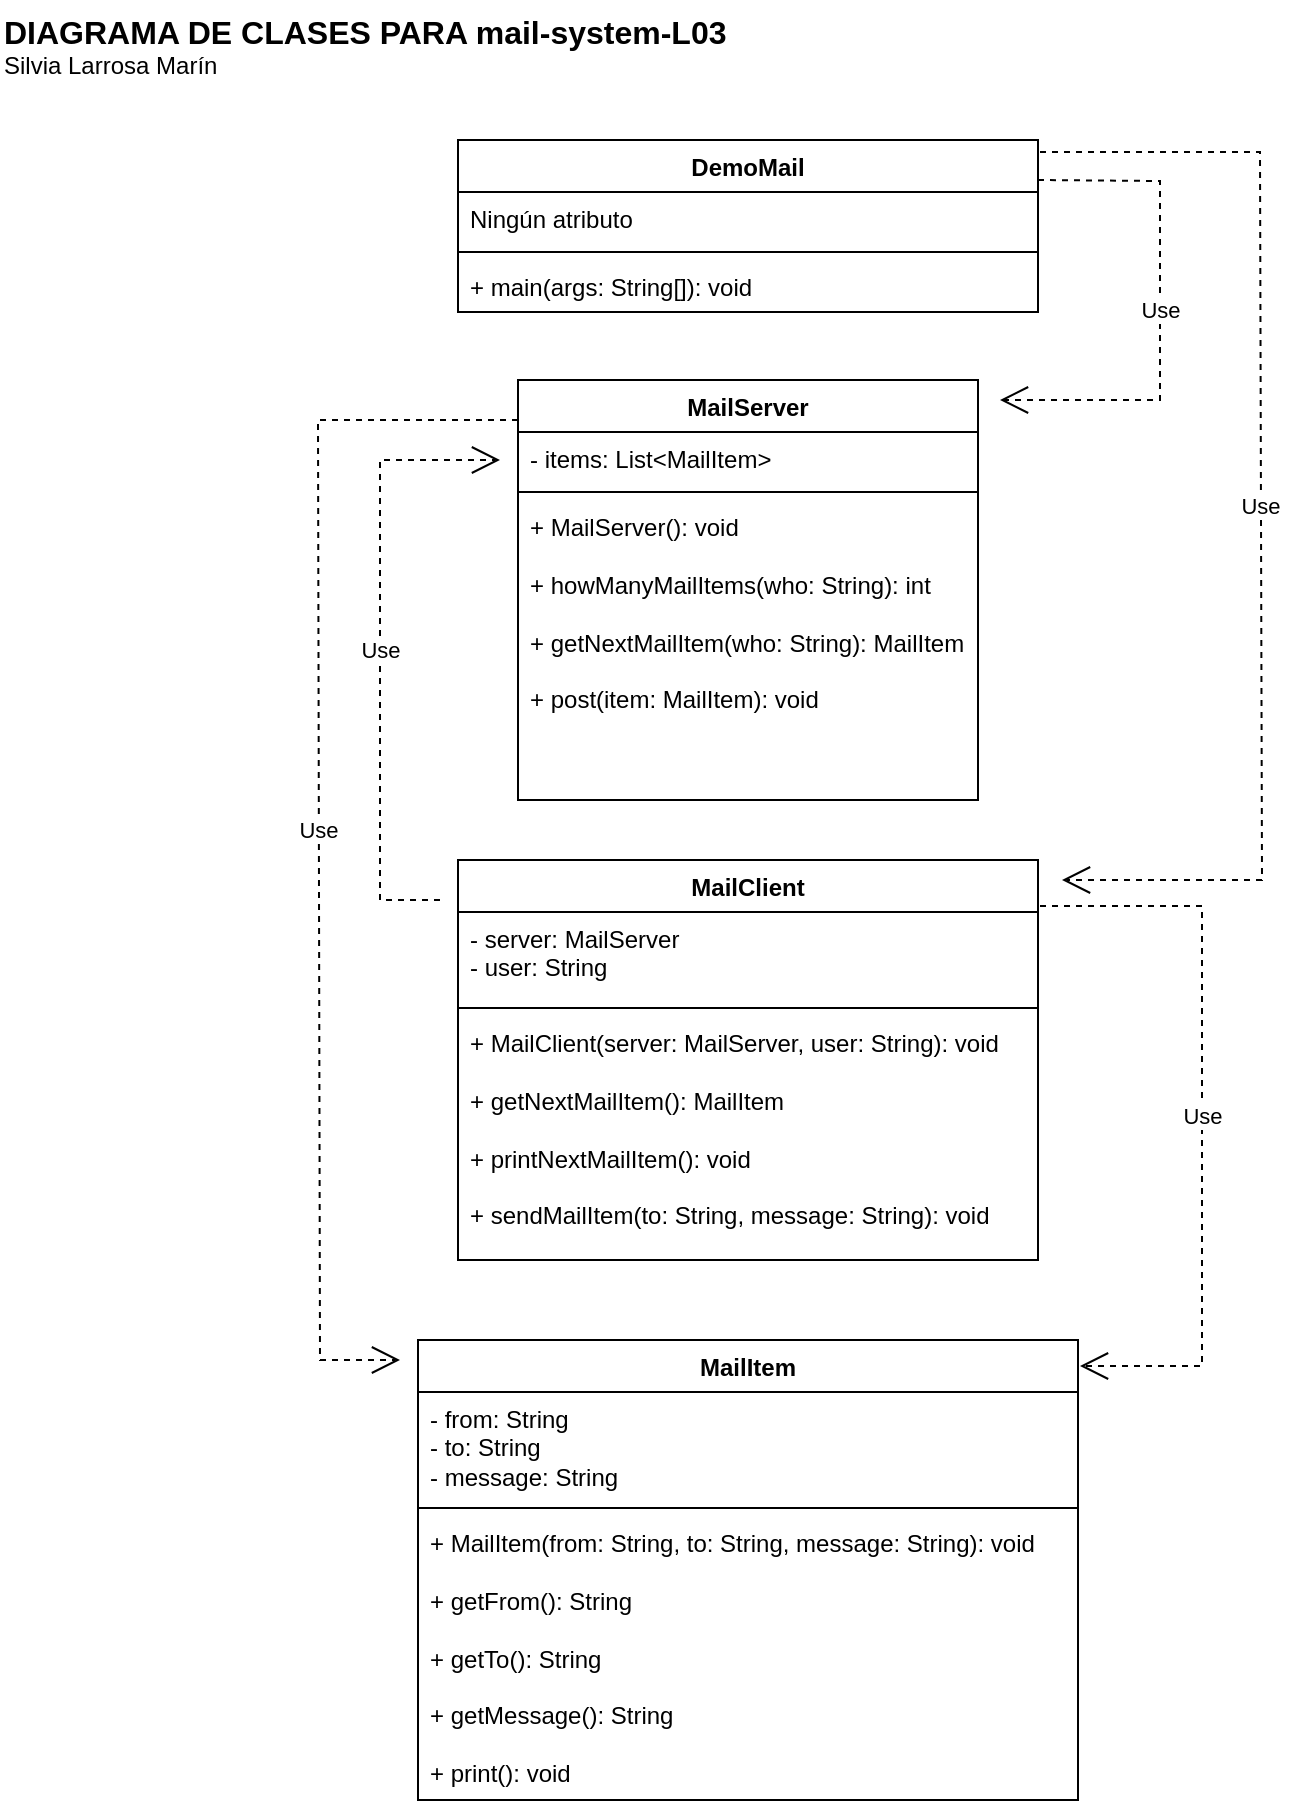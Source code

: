 <mxfile version="28.2.5">
  <diagram name="Página-1" id="_3EJOuvvE9AB9RkRJ3JH">
    <mxGraphModel dx="781" dy="924" grid="1" gridSize="10" guides="1" tooltips="1" connect="1" arrows="1" fold="1" page="1" pageScale="1" pageWidth="827" pageHeight="1169" math="0" shadow="0">
      <root>
        <mxCell id="0" />
        <mxCell id="1" parent="0" />
        <mxCell id="AZsvgs5xjg80XdxrCAib-1" value="DemoMail" style="swimlane;fontStyle=1;align=center;verticalAlign=top;childLayout=stackLayout;horizontal=1;startSize=26;horizontalStack=0;resizeParent=1;resizeParentMax=0;resizeLast=0;collapsible=1;marginBottom=0;whiteSpace=wrap;html=1;" vertex="1" parent="1">
          <mxGeometry x="269" y="80" width="290" height="86" as="geometry" />
        </mxCell>
        <mxCell id="AZsvgs5xjg80XdxrCAib-2" value="Ningún atributo" style="text;strokeColor=none;fillColor=none;align=left;verticalAlign=top;spacingLeft=4;spacingRight=4;overflow=hidden;rotatable=0;points=[[0,0.5],[1,0.5]];portConstraint=eastwest;whiteSpace=wrap;html=1;" vertex="1" parent="AZsvgs5xjg80XdxrCAib-1">
          <mxGeometry y="26" width="290" height="26" as="geometry" />
        </mxCell>
        <mxCell id="AZsvgs5xjg80XdxrCAib-3" value="" style="line;strokeWidth=1;fillColor=none;align=left;verticalAlign=middle;spacingTop=-1;spacingLeft=3;spacingRight=3;rotatable=0;labelPosition=right;points=[];portConstraint=eastwest;strokeColor=inherit;" vertex="1" parent="AZsvgs5xjg80XdxrCAib-1">
          <mxGeometry y="52" width="290" height="8" as="geometry" />
        </mxCell>
        <mxCell id="AZsvgs5xjg80XdxrCAib-4" value="+ main(args: String[]): void" style="text;strokeColor=none;fillColor=none;align=left;verticalAlign=top;spacingLeft=4;spacingRight=4;overflow=hidden;rotatable=0;points=[[0,0.5],[1,0.5]];portConstraint=eastwest;whiteSpace=wrap;html=1;" vertex="1" parent="AZsvgs5xjg80XdxrCAib-1">
          <mxGeometry y="60" width="290" height="26" as="geometry" />
        </mxCell>
        <mxCell id="AZsvgs5xjg80XdxrCAib-5" value="MailServer" style="swimlane;fontStyle=1;align=center;verticalAlign=top;childLayout=stackLayout;horizontal=1;startSize=26;horizontalStack=0;resizeParent=1;resizeParentMax=0;resizeLast=0;collapsible=1;marginBottom=0;whiteSpace=wrap;html=1;" vertex="1" parent="1">
          <mxGeometry x="299" y="200" width="230" height="210" as="geometry" />
        </mxCell>
        <mxCell id="AZsvgs5xjg80XdxrCAib-6" value="- items: List&amp;lt;MailItem&amp;gt;" style="text;strokeColor=none;fillColor=none;align=left;verticalAlign=top;spacingLeft=4;spacingRight=4;overflow=hidden;rotatable=0;points=[[0,0.5],[1,0.5]];portConstraint=eastwest;whiteSpace=wrap;html=1;" vertex="1" parent="AZsvgs5xjg80XdxrCAib-5">
          <mxGeometry y="26" width="230" height="26" as="geometry" />
        </mxCell>
        <mxCell id="AZsvgs5xjg80XdxrCAib-7" value="" style="line;strokeWidth=1;fillColor=none;align=left;verticalAlign=middle;spacingTop=-1;spacingLeft=3;spacingRight=3;rotatable=0;labelPosition=right;points=[];portConstraint=eastwest;strokeColor=inherit;" vertex="1" parent="AZsvgs5xjg80XdxrCAib-5">
          <mxGeometry y="52" width="230" height="8" as="geometry" />
        </mxCell>
        <mxCell id="AZsvgs5xjg80XdxrCAib-8" value="&lt;div&gt;+ MailServer(): void&lt;/div&gt;&lt;div&gt;&lt;br&gt;&lt;/div&gt;&lt;div&gt;+ howManyMailItems(who: String): int&lt;/div&gt;&lt;div&gt;&lt;br&gt;&lt;/div&gt;&lt;div&gt;+ getNextMailItem(who: String): MailItem&lt;/div&gt;&lt;div&gt;&lt;br&gt;&lt;/div&gt;&lt;div&gt;+ post(item: MailItem): void&lt;/div&gt;" style="text;strokeColor=none;fillColor=none;align=left;verticalAlign=top;spacingLeft=4;spacingRight=4;overflow=hidden;rotatable=0;points=[[0,0.5],[1,0.5]];portConstraint=eastwest;whiteSpace=wrap;html=1;" vertex="1" parent="AZsvgs5xjg80XdxrCAib-5">
          <mxGeometry y="60" width="230" height="150" as="geometry" />
        </mxCell>
        <mxCell id="AZsvgs5xjg80XdxrCAib-9" value="MailClient" style="swimlane;fontStyle=1;align=center;verticalAlign=top;childLayout=stackLayout;horizontal=1;startSize=26;horizontalStack=0;resizeParent=1;resizeParentMax=0;resizeLast=0;collapsible=1;marginBottom=0;whiteSpace=wrap;html=1;" vertex="1" parent="1">
          <mxGeometry x="269" y="440" width="290" height="200" as="geometry" />
        </mxCell>
        <mxCell id="AZsvgs5xjg80XdxrCAib-10" value="&lt;div&gt;- server: MailServer&lt;/div&gt;&lt;div&gt;- user: String&lt;/div&gt;" style="text;strokeColor=none;fillColor=none;align=left;verticalAlign=top;spacingLeft=4;spacingRight=4;overflow=hidden;rotatable=0;points=[[0,0.5],[1,0.5]];portConstraint=eastwest;whiteSpace=wrap;html=1;" vertex="1" parent="AZsvgs5xjg80XdxrCAib-9">
          <mxGeometry y="26" width="290" height="44" as="geometry" />
        </mxCell>
        <mxCell id="AZsvgs5xjg80XdxrCAib-11" value="" style="line;strokeWidth=1;fillColor=none;align=left;verticalAlign=middle;spacingTop=-1;spacingLeft=3;spacingRight=3;rotatable=0;labelPosition=right;points=[];portConstraint=eastwest;strokeColor=inherit;" vertex="1" parent="AZsvgs5xjg80XdxrCAib-9">
          <mxGeometry y="70" width="290" height="8" as="geometry" />
        </mxCell>
        <mxCell id="AZsvgs5xjg80XdxrCAib-12" value="&lt;div&gt;+ MailClient(server: MailServer, user: String): void&lt;/div&gt;&lt;div&gt;&lt;br&gt;&lt;/div&gt;&lt;div&gt;+ getNextMailItem(): MailItem&lt;/div&gt;&lt;div&gt;&lt;br&gt;&lt;/div&gt;&lt;div&gt;+ printNextMailItem(): void&lt;/div&gt;&lt;div&gt;&lt;br&gt;&lt;/div&gt;&lt;div&gt;+ sendMailItem(to: String, message: String): void&lt;/div&gt;" style="text;strokeColor=none;fillColor=none;align=left;verticalAlign=top;spacingLeft=4;spacingRight=4;overflow=hidden;rotatable=0;points=[[0,0.5],[1,0.5]];portConstraint=eastwest;whiteSpace=wrap;html=1;" vertex="1" parent="AZsvgs5xjg80XdxrCAib-9">
          <mxGeometry y="78" width="290" height="122" as="geometry" />
        </mxCell>
        <mxCell id="AZsvgs5xjg80XdxrCAib-13" value="MailItem" style="swimlane;fontStyle=1;align=center;verticalAlign=top;childLayout=stackLayout;horizontal=1;startSize=26;horizontalStack=0;resizeParent=1;resizeParentMax=0;resizeLast=0;collapsible=1;marginBottom=0;whiteSpace=wrap;html=1;" vertex="1" parent="1">
          <mxGeometry x="249" y="680" width="330" height="230" as="geometry" />
        </mxCell>
        <mxCell id="AZsvgs5xjg80XdxrCAib-14" value="&lt;div&gt;- from: String&lt;/div&gt;&lt;div&gt;- to: String&lt;/div&gt;&lt;div&gt;- message: String&lt;/div&gt;" style="text;strokeColor=none;fillColor=none;align=left;verticalAlign=top;spacingLeft=4;spacingRight=4;overflow=hidden;rotatable=0;points=[[0,0.5],[1,0.5]];portConstraint=eastwest;whiteSpace=wrap;html=1;" vertex="1" parent="AZsvgs5xjg80XdxrCAib-13">
          <mxGeometry y="26" width="330" height="54" as="geometry" />
        </mxCell>
        <mxCell id="AZsvgs5xjg80XdxrCAib-15" value="" style="line;strokeWidth=1;fillColor=none;align=left;verticalAlign=middle;spacingTop=-1;spacingLeft=3;spacingRight=3;rotatable=0;labelPosition=right;points=[];portConstraint=eastwest;strokeColor=inherit;" vertex="1" parent="AZsvgs5xjg80XdxrCAib-13">
          <mxGeometry y="80" width="330" height="8" as="geometry" />
        </mxCell>
        <mxCell id="AZsvgs5xjg80XdxrCAib-16" value="&lt;div&gt;+ MailItem(from: String, to: String, message: String): void&lt;/div&gt;&lt;div&gt;&lt;br&gt;&lt;/div&gt;&lt;div&gt;+ getFrom(): String&lt;/div&gt;&lt;div&gt;&lt;br&gt;&lt;/div&gt;&lt;div&gt;+ getTo(): String&lt;/div&gt;&lt;div&gt;&lt;br&gt;&lt;/div&gt;&lt;div&gt;+ getMessage(): String&lt;/div&gt;&lt;div&gt;&lt;br&gt;&lt;/div&gt;&lt;div&gt;+ print(): void&lt;/div&gt;" style="text;strokeColor=none;fillColor=none;align=left;verticalAlign=top;spacingLeft=4;spacingRight=4;overflow=hidden;rotatable=0;points=[[0,0.5],[1,0.5]];portConstraint=eastwest;whiteSpace=wrap;html=1;" vertex="1" parent="AZsvgs5xjg80XdxrCAib-13">
          <mxGeometry y="88" width="330" height="142" as="geometry" />
        </mxCell>
        <mxCell id="AZsvgs5xjg80XdxrCAib-17" value="Use" style="endArrow=open;endSize=12;dashed=1;html=1;rounded=0;" edge="1" parent="1">
          <mxGeometry width="160" relative="1" as="geometry">
            <mxPoint x="560" y="86" as="sourcePoint" />
            <mxPoint x="571" y="450" as="targetPoint" />
            <Array as="points">
              <mxPoint x="670" y="86" />
              <mxPoint x="671" y="450" />
            </Array>
          </mxGeometry>
        </mxCell>
        <mxCell id="AZsvgs5xjg80XdxrCAib-18" value="Use" style="endArrow=open;endSize=12;dashed=1;html=1;rounded=0;" edge="1" parent="1">
          <mxGeometry width="160" relative="1" as="geometry">
            <mxPoint x="559" y="100" as="sourcePoint" />
            <mxPoint x="540" y="210" as="targetPoint" />
            <Array as="points">
              <mxPoint x="620" y="100.5" />
              <mxPoint x="620" y="210" />
            </Array>
          </mxGeometry>
        </mxCell>
        <mxCell id="AZsvgs5xjg80XdxrCAib-19" value="Use" style="endArrow=open;endSize=12;dashed=1;html=1;rounded=0;" edge="1" parent="1">
          <mxGeometry width="160" relative="1" as="geometry">
            <mxPoint x="299" y="220" as="sourcePoint" />
            <mxPoint x="240" y="690" as="targetPoint" />
            <Array as="points">
              <mxPoint x="199" y="220" />
              <mxPoint x="200" y="690" />
            </Array>
          </mxGeometry>
        </mxCell>
        <mxCell id="AZsvgs5xjg80XdxrCAib-20" value="Use" style="endArrow=open;endSize=12;dashed=1;html=1;rounded=0;" edge="1" parent="1">
          <mxGeometry width="160" relative="1" as="geometry">
            <mxPoint x="560" y="463" as="sourcePoint" />
            <mxPoint x="580" y="693" as="targetPoint" />
            <Array as="points">
              <mxPoint x="641" y="463" />
              <mxPoint x="641" y="693" />
            </Array>
          </mxGeometry>
        </mxCell>
        <mxCell id="AZsvgs5xjg80XdxrCAib-21" value="Use" style="endArrow=open;endSize=12;dashed=1;html=1;rounded=0;" edge="1" parent="1">
          <mxGeometry width="160" relative="1" as="geometry">
            <mxPoint x="260" y="460" as="sourcePoint" />
            <mxPoint x="290" y="240" as="targetPoint" />
            <Array as="points">
              <mxPoint x="230" y="460" />
              <mxPoint x="230" y="240" />
            </Array>
          </mxGeometry>
        </mxCell>
        <mxCell id="AZsvgs5xjg80XdxrCAib-22" value="&lt;div&gt;&lt;font style=&quot;font-size: 16px;&quot;&gt;&lt;b&gt;DIAGRAMA DE CLASES PARA mail-system-L03&lt;/b&gt;&lt;/font&gt;&lt;/div&gt;&lt;div&gt;Silvia Larrosa Marín&lt;/div&gt;" style="text;html=1;whiteSpace=wrap;overflow=hidden;rounded=0;" vertex="1" parent="1">
          <mxGeometry x="40" y="10" width="390" height="120" as="geometry" />
        </mxCell>
      </root>
    </mxGraphModel>
  </diagram>
</mxfile>
